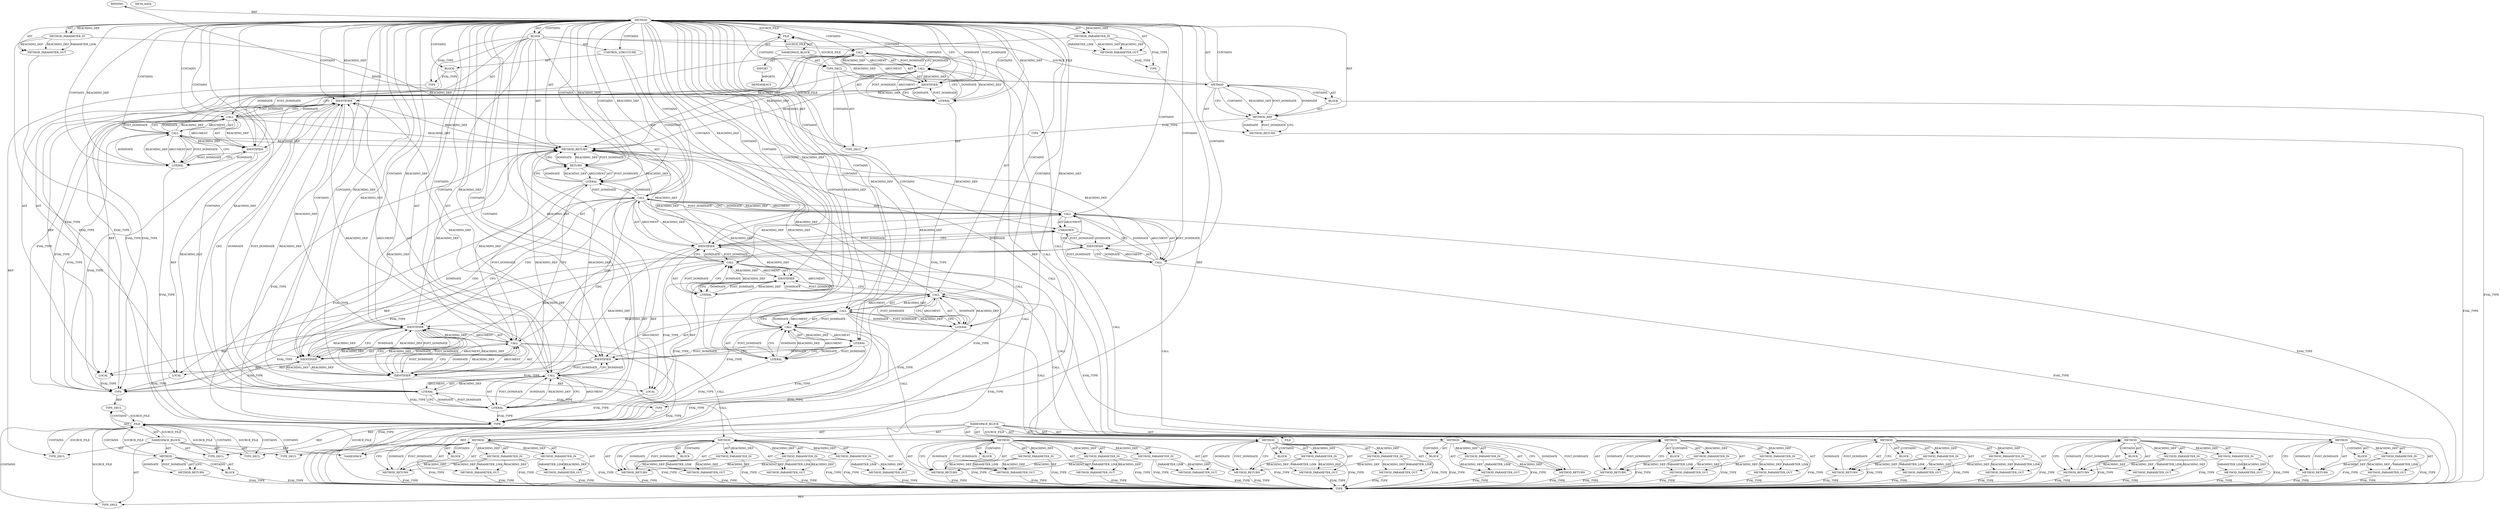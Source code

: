 digraph {
  "21474836480" [label="BINDING" METHOD_FULL_NAME="main" NAME="main" SIGNATURE="int(int,char[]*)"];
  "25769803776" [label="BLOCK" ARGUMENT_INDEX="-1" CODE="{
  int copy_size;
  char src[10];
  char buf[10];


  memset(src, 'A', 10);
  src[10 - 1] = '\\0';
  copy_size = 10;
  if (copy_size <= (int)(sizeof buf))
  {
    /*  OK  */
    memcpy(buf, src, copy_size);
  }


  return 0;
}" COLUMN_NUMBER="1" LINE_NUMBER="52" ORDER="3" TYPE_FULL_NAME="void"];
  "25769803777" [label="BLOCK" ARGUMENT_INDEX="-1" CODE="{
    /*  OK  */
    memcpy(buf, src, copy_size);
  }" COLUMN_NUMBER="3" LINE_NUMBER="62" ORDER="2" TYPE_FULL_NAME="void"];
  "25769803778" [label="BLOCK" ARGUMENT_INDEX="-1" CODE="<empty>" COLUMN_NUMBER="1" LINE_NUMBER="1" ORDER="1" TYPE_FULL_NAME="ANY"];
  "25769803779" [label="BLOCK" ARGUMENT_INDEX="-1" CODE="<empty>" ORDER="1" TYPE_FULL_NAME="ANY"];
  "25769803780" [label="BLOCK" ARGUMENT_INDEX="1" CODE="<empty>" ORDER="1" TYPE_FULL_NAME="ANY"];
  "25769803781" [label="BLOCK" ARGUMENT_INDEX="1" CODE="<empty>" ORDER="1" TYPE_FULL_NAME="ANY"];
  "25769803782" [label="BLOCK" ARGUMENT_INDEX="1" CODE="<empty>" ORDER="1" TYPE_FULL_NAME="ANY"];
  "25769803783" [label="BLOCK" ARGUMENT_INDEX="1" CODE="<empty>" ORDER="1" TYPE_FULL_NAME="ANY"];
  "25769803784" [label="BLOCK" ARGUMENT_INDEX="1" CODE="<empty>" ORDER="1" TYPE_FULL_NAME="ANY"];
  "25769803785" [label="BLOCK" ARGUMENT_INDEX="1" CODE="<empty>" ORDER="1" TYPE_FULL_NAME="ANY"];
  "25769803786" [label="BLOCK" ARGUMENT_INDEX="1" CODE="<empty>" ORDER="1" TYPE_FULL_NAME="ANY"];
  "25769803787" [label="BLOCK" ARGUMENT_INDEX="1" CODE="<empty>" ORDER="1" TYPE_FULL_NAME="ANY"];
  "25769803788" [label="BLOCK" ARGUMENT_INDEX="1" CODE="<empty>" ORDER="1" TYPE_FULL_NAME="ANY"];
  "30064771072" [label="CALL" ARGUMENT_INDEX="2" CODE="src[10]" COLUMN_NUMBER="8" DISPATCH_TYPE="STATIC_DISPATCH" LINE_NUMBER="54" METHOD_FULL_NAME="<operator>.assignment" NAME="<operator>.assignment" ORDER="3" SIGNATURE="" TYPE_FULL_NAME="char[10]"];
  "30064771073" [label="CALL" ARGUMENT_INDEX="2" CODE="src[10]" COLUMN_NUMBER="8" DISPATCH_TYPE="STATIC_DISPATCH" LINE_NUMBER="54" METHOD_FULL_NAME="<operator>.alloc" NAME="<operator>.alloc" ORDER="2" SIGNATURE="" TYPE_FULL_NAME="char[10]"];
  "30064771074" [label="CALL" ARGUMENT_INDEX="2" CODE="buf[10]" COLUMN_NUMBER="8" DISPATCH_TYPE="STATIC_DISPATCH" LINE_NUMBER="55" METHOD_FULL_NAME="<operator>.assignment" NAME="<operator>.assignment" ORDER="5" SIGNATURE="" TYPE_FULL_NAME="char[10]"];
  "30064771075" [label="CALL" ARGUMENT_INDEX="2" CODE="buf[10]" COLUMN_NUMBER="8" DISPATCH_TYPE="STATIC_DISPATCH" LINE_NUMBER="55" METHOD_FULL_NAME="<operator>.alloc" NAME="<operator>.alloc" ORDER="2" SIGNATURE="" TYPE_FULL_NAME="char[10]"];
  "30064771076" [label="CALL" ARGUMENT_INDEX="-1" CODE="memset(src, 'A', 10)" COLUMN_NUMBER="3" DISPATCH_TYPE="STATIC_DISPATCH" LINE_NUMBER="58" METHOD_FULL_NAME="memset" NAME="memset" ORDER="6" SIGNATURE="" TYPE_FULL_NAME="ANY"];
  "30064771077" [label="CALL" ARGUMENT_INDEX="-1" CODE="src[10 - 1] = '\\0'" COLUMN_NUMBER="3" DISPATCH_TYPE="STATIC_DISPATCH" LINE_NUMBER="59" METHOD_FULL_NAME="<operator>.assignment" NAME="<operator>.assignment" ORDER="7" SIGNATURE="" TYPE_FULL_NAME="ANY"];
  "30064771078" [label="CALL" ARGUMENT_INDEX="1" CODE="src[10 - 1]" COLUMN_NUMBER="3" DISPATCH_TYPE="STATIC_DISPATCH" LINE_NUMBER="59" METHOD_FULL_NAME="<operator>.indirectIndexAccess" NAME="<operator>.indirectIndexAccess" ORDER="1" SIGNATURE="" TYPE_FULL_NAME="ANY"];
  "30064771079" [label="CALL" ARGUMENT_INDEX="2" CODE="10 - 1" COLUMN_NUMBER="7" DISPATCH_TYPE="STATIC_DISPATCH" LINE_NUMBER="59" METHOD_FULL_NAME="<operator>.subtraction" NAME="<operator>.subtraction" ORDER="2" SIGNATURE="" TYPE_FULL_NAME="ANY"];
  "30064771080" [label="CALL" ARGUMENT_INDEX="-1" CODE="copy_size = 10" COLUMN_NUMBER="3" DISPATCH_TYPE="STATIC_DISPATCH" LINE_NUMBER="60" METHOD_FULL_NAME="<operator>.assignment" NAME="<operator>.assignment" ORDER="8" SIGNATURE="" TYPE_FULL_NAME="ANY"];
  "30064771081" [label="CALL" ARGUMENT_INDEX="-1" CODE="copy_size <= (int)(sizeof buf)" COLUMN_NUMBER="7" DISPATCH_TYPE="STATIC_DISPATCH" LINE_NUMBER="61" METHOD_FULL_NAME="<operator>.lessEqualsThan" NAME="<operator>.lessEqualsThan" ORDER="1" SIGNATURE="" TYPE_FULL_NAME="ANY"];
  "30064771082" [label="CALL" ARGUMENT_INDEX="2" CODE="(int)(sizeof buf)" COLUMN_NUMBER="20" DISPATCH_TYPE="STATIC_DISPATCH" LINE_NUMBER="61" METHOD_FULL_NAME="<operator>.cast" NAME="<operator>.cast" ORDER="2" SIGNATURE="" TYPE_FULL_NAME="ANY"];
  "30064771083" [label="CALL" ARGUMENT_INDEX="2" CODE="sizeof buf" COLUMN_NUMBER="26" DISPATCH_TYPE="STATIC_DISPATCH" LINE_NUMBER="61" METHOD_FULL_NAME="<operator>.sizeOf" NAME="<operator>.sizeOf" ORDER="2" SIGNATURE="" TYPE_FULL_NAME="ANY"];
  "30064771084" [label="CALL" ARGUMENT_INDEX="-1" CODE="memcpy(buf, src, copy_size)" COLUMN_NUMBER="5" DISPATCH_TYPE="STATIC_DISPATCH" LINE_NUMBER="64" METHOD_FULL_NAME="memcpy" NAME="memcpy" ORDER="1" SIGNATURE="" TYPE_FULL_NAME="ANY"];
  "47244640256" [label="CONTROL_STRUCTURE" ARGUMENT_INDEX="1" CODE="if (copy_size <= (int)(sizeof buf))
  {
    /*  OK  */
    memcpy(buf, src, copy_size);
  }" COLUMN_NUMBER="3" CONTROL_STRUCTURE_TYPE="IF" LINE_NUMBER="61" ORDER="9" PARSER_TYPE_NAME="CASTIfStatement"];
  "51539607552" [label="DEPENDENCY" DEPENDENCY_GROUP_ID="string.h" NAME="string.h" VERSION="include"];
  "60129542144" [label="FILE" CODE="<empty>" CONTENT="<empty>" NAME="basic-00291-ok.c" ORDER="0"];
  "60129542145" [label="FILE" CODE="<empty>" CONTENT="<empty>" NAME="<includes>" ORDER="1"];
  "60129542146" [label="FILE" CODE="<empty>" CONTENT="<empty>" NAME="<unknown>" ORDER="0"];
  "68719476736" [label="IDENTIFIER" ARGUMENT_INDEX="1" CODE="src" COLUMN_NUMBER="8" LINE_NUMBER="54" NAME="src" ORDER="1" TYPE_FULL_NAME="char[10]"];
  "68719476737" [label="IDENTIFIER" ARGUMENT_INDEX="1" CODE="buf" COLUMN_NUMBER="8" LINE_NUMBER="55" NAME="buf" ORDER="1" TYPE_FULL_NAME="char[10]"];
  "68719476738" [label="IDENTIFIER" ARGUMENT_INDEX="1" CODE="src" COLUMN_NUMBER="10" LINE_NUMBER="58" NAME="src" ORDER="1" TYPE_FULL_NAME="char[10]"];
  "68719476739" [label="IDENTIFIER" ARGUMENT_INDEX="1" CODE="src" COLUMN_NUMBER="3" LINE_NUMBER="59" NAME="src" ORDER="1" TYPE_FULL_NAME="char[10]"];
  "68719476740" [label="IDENTIFIER" ARGUMENT_INDEX="1" CODE="copy_size" COLUMN_NUMBER="3" LINE_NUMBER="60" NAME="copy_size" ORDER="1" TYPE_FULL_NAME="int"];
  "68719476741" [label="IDENTIFIER" ARGUMENT_INDEX="1" CODE="copy_size" COLUMN_NUMBER="7" LINE_NUMBER="61" NAME="copy_size" ORDER="1" TYPE_FULL_NAME="int"];
  "68719476742" [label="IDENTIFIER" ARGUMENT_INDEX="1" CODE="buf" COLUMN_NUMBER="33" LINE_NUMBER="61" NAME="buf" ORDER="1" TYPE_FULL_NAME="char[10]"];
  "68719476743" [label="IDENTIFIER" ARGUMENT_INDEX="1" CODE="buf" COLUMN_NUMBER="12" LINE_NUMBER="64" NAME="buf" ORDER="1" TYPE_FULL_NAME="char[10]"];
  "68719476744" [label="IDENTIFIER" ARGUMENT_INDEX="2" CODE="src" COLUMN_NUMBER="17" LINE_NUMBER="64" NAME="src" ORDER="2" TYPE_FULL_NAME="char[10]"];
  "68719476745" [label="IDENTIFIER" ARGUMENT_INDEX="3" CODE="copy_size" COLUMN_NUMBER="22" LINE_NUMBER="64" NAME="copy_size" ORDER="3" TYPE_FULL_NAME="int"];
  "73014444032" [label="IMPORT" CODE="#include <string.h>" COLUMN_NUMBER="1" IMPORTED_AS="string.h" IMPORTED_ENTITY="string.h" LINE_NUMBER="49" ORDER="1"];
  "90194313216" [label="LITERAL" ARGUMENT_INDEX="1" CODE="10" COLUMN_NUMBER="12" LINE_NUMBER="54" ORDER="1" TYPE_FULL_NAME="int"];
  "90194313217" [label="LITERAL" ARGUMENT_INDEX="1" CODE="10" COLUMN_NUMBER="12" LINE_NUMBER="55" ORDER="1" TYPE_FULL_NAME="int"];
  "90194313218" [label="LITERAL" ARGUMENT_INDEX="2" CODE="'A'" COLUMN_NUMBER="15" LINE_NUMBER="58" ORDER="2" TYPE_FULL_NAME="char"];
  "90194313219" [label="LITERAL" ARGUMENT_INDEX="3" CODE="10" COLUMN_NUMBER="20" LINE_NUMBER="58" ORDER="3" TYPE_FULL_NAME="int"];
  "90194313220" [label="LITERAL" ARGUMENT_INDEX="1" CODE="10" COLUMN_NUMBER="7" LINE_NUMBER="59" ORDER="1" TYPE_FULL_NAME="int"];
  "90194313221" [label="LITERAL" ARGUMENT_INDEX="2" CODE="1" COLUMN_NUMBER="12" LINE_NUMBER="59" ORDER="2" TYPE_FULL_NAME="int"];
  "90194313222" [label="LITERAL" ARGUMENT_INDEX="2" CODE="'\\0'" COLUMN_NUMBER="17" LINE_NUMBER="59" ORDER="2" TYPE_FULL_NAME="char"];
  "90194313223" [label="LITERAL" ARGUMENT_INDEX="2" CODE="10" COLUMN_NUMBER="15" LINE_NUMBER="60" ORDER="2" TYPE_FULL_NAME="int"];
  "90194313224" [label="LITERAL" ARGUMENT_INDEX="-1" CODE="0" COLUMN_NUMBER="10" LINE_NUMBER="68" ORDER="1" TYPE_FULL_NAME="int"];
  "94489280512" [label="LOCAL" CODE="int copy_size" COLUMN_NUMBER="7" GENERIC_SIGNATURE="<empty>" LINE_NUMBER="53" NAME="copy_size" ORDER="1" TYPE_FULL_NAME="int"];
  "94489280513" [label="LOCAL" CODE="char src[10]" COLUMN_NUMBER="8" GENERIC_SIGNATURE="<empty>" LINE_NUMBER="54" NAME="src" ORDER="2" TYPE_FULL_NAME="char[10]"];
  "94489280514" [label="LOCAL" CODE="char buf[10]" COLUMN_NUMBER="8" GENERIC_SIGNATURE="<empty>" LINE_NUMBER="55" NAME="buf" ORDER="4" TYPE_FULL_NAME="char[10]"];
  "107374182400" [label="META_DATA" LANGUAGE="NEWC" OVERLAYS="base;controlflow;typerel;callgraph;dataflowOss" ROOT="/tmp/tmp.w5tGHhM4ei" VERSION="0.1"];
  "111669149696" [label="METHOD" AST_PARENT_FULL_NAME="basic-00291-ok.c:<global>" AST_PARENT_TYPE="TYPE_DECL" CODE="int main(int argc, char *argv[])
{
  int copy_size;
  char src[10];
  char buf[10];


  memset(src, 'A', 10);
  src[10 - 1] = '\\0';
  copy_size = 10;
  if (copy_size <= (int)(sizeof buf))
  {
    /*  OK  */
    memcpy(buf, src, copy_size);
  }


  return 0;
}" COLUMN_NUMBER="1" COLUMN_NUMBER_END="1" FILENAME="basic-00291-ok.c" FULL_NAME="main" GENERIC_SIGNATURE="<empty>" IS_EXTERNAL="false" LINE_NUMBER="51" LINE_NUMBER_END="69" NAME="main" ORDER="1" SIGNATURE="int(int,char[]*)"];
  "111669149697" [label="METHOD" AST_PARENT_FULL_NAME="basic-00291-ok.c:<global>" AST_PARENT_TYPE="TYPE_DECL" CODE="<global>" COLUMN_NUMBER="1" COLUMN_NUMBER_END="1" FILENAME="basic-00291-ok.c" FULL_NAME="basic-00291-ok.c:<global>" GENERIC_SIGNATURE="<empty>" IS_EXTERNAL="false" LINE_NUMBER="1" LINE_NUMBER_END="69" NAME="<global>" ORDER="1" SIGNATURE=""];
  "111669149698" [label="METHOD" AST_PARENT_FULL_NAME="<includes>:<global>" AST_PARENT_TYPE="NAMESPACE_BLOCK" CODE="<global>" FILENAME="<includes>" FULL_NAME="<includes>:<global>" GENERIC_SIGNATURE="<empty>" IS_EXTERNAL="false" LINE_NUMBER="1" NAME="<global>" ORDER="1" SIGNATURE=""];
  "111669149699" [label="METHOD" AST_PARENT_FULL_NAME="<global>" AST_PARENT_TYPE="NAMESPACE_BLOCK" CODE="<empty>" FILENAME="<empty>" FULL_NAME="<operator>.assignment" GENERIC_SIGNATURE="<empty>" IS_EXTERNAL="true" NAME="<operator>.assignment" ORDER="0" SIGNATURE=""];
  "111669149700" [label="METHOD" AST_PARENT_FULL_NAME="<global>" AST_PARENT_TYPE="NAMESPACE_BLOCK" CODE="<empty>" FILENAME="<empty>" FULL_NAME="<operator>.alloc" GENERIC_SIGNATURE="<empty>" IS_EXTERNAL="true" NAME="<operator>.alloc" ORDER="0" SIGNATURE=""];
  "111669149701" [label="METHOD" AST_PARENT_FULL_NAME="<global>" AST_PARENT_TYPE="NAMESPACE_BLOCK" CODE="<empty>" FILENAME="<empty>" FULL_NAME="memset" GENERIC_SIGNATURE="<empty>" IS_EXTERNAL="true" NAME="memset" ORDER="0" SIGNATURE=""];
  "111669149702" [label="METHOD" AST_PARENT_FULL_NAME="<global>" AST_PARENT_TYPE="NAMESPACE_BLOCK" CODE="<empty>" FILENAME="<empty>" FULL_NAME="<operator>.indirectIndexAccess" GENERIC_SIGNATURE="<empty>" IS_EXTERNAL="true" NAME="<operator>.indirectIndexAccess" ORDER="0" SIGNATURE=""];
  "111669149703" [label="METHOD" AST_PARENT_FULL_NAME="<global>" AST_PARENT_TYPE="NAMESPACE_BLOCK" CODE="<empty>" FILENAME="<empty>" FULL_NAME="<operator>.subtraction" GENERIC_SIGNATURE="<empty>" IS_EXTERNAL="true" NAME="<operator>.subtraction" ORDER="0" SIGNATURE=""];
  "111669149704" [label="METHOD" AST_PARENT_FULL_NAME="<global>" AST_PARENT_TYPE="NAMESPACE_BLOCK" CODE="<empty>" FILENAME="<empty>" FULL_NAME="<operator>.lessEqualsThan" GENERIC_SIGNATURE="<empty>" IS_EXTERNAL="true" NAME="<operator>.lessEqualsThan" ORDER="0" SIGNATURE=""];
  "111669149705" [label="METHOD" AST_PARENT_FULL_NAME="<global>" AST_PARENT_TYPE="NAMESPACE_BLOCK" CODE="<empty>" FILENAME="<empty>" FULL_NAME="<operator>.cast" GENERIC_SIGNATURE="<empty>" IS_EXTERNAL="true" NAME="<operator>.cast" ORDER="0" SIGNATURE=""];
  "111669149706" [label="METHOD" AST_PARENT_FULL_NAME="<global>" AST_PARENT_TYPE="NAMESPACE_BLOCK" CODE="<empty>" FILENAME="<empty>" FULL_NAME="<operator>.sizeOf" GENERIC_SIGNATURE="<empty>" IS_EXTERNAL="true" NAME="<operator>.sizeOf" ORDER="0" SIGNATURE=""];
  "111669149707" [label="METHOD" AST_PARENT_FULL_NAME="<global>" AST_PARENT_TYPE="NAMESPACE_BLOCK" CODE="<empty>" FILENAME="<empty>" FULL_NAME="memcpy" GENERIC_SIGNATURE="<empty>" IS_EXTERNAL="true" NAME="memcpy" ORDER="0" SIGNATURE=""];
  "115964116992" [label="METHOD_PARAMETER_IN" CODE="int argc" COLUMN_NUMBER="10" EVALUATION_STRATEGY="BY_VALUE" INDEX="1" IS_VARIADIC="false" LINE_NUMBER="51" NAME="argc" ORDER="1" TYPE_FULL_NAME="int"];
  "115964116993" [label="METHOD_PARAMETER_IN" CODE="char *argv[]" COLUMN_NUMBER="20" EVALUATION_STRATEGY="BY_VALUE" INDEX="2" IS_VARIADIC="false" LINE_NUMBER="51" NAME="argv" ORDER="2" TYPE_FULL_NAME="char[]*"];
  "115964116994" [label="METHOD_PARAMETER_IN" CODE="p1" EVALUATION_STRATEGY="BY_VALUE" INDEX="1" IS_VARIADIC="false" NAME="p1" ORDER="1" TYPE_FULL_NAME="ANY"];
  "115964116995" [label="METHOD_PARAMETER_IN" CODE="p2" EVALUATION_STRATEGY="BY_VALUE" INDEX="2" IS_VARIADIC="false" NAME="p2" ORDER="2" TYPE_FULL_NAME="ANY"];
  "115964116996" [label="METHOD_PARAMETER_IN" CODE="p1" EVALUATION_STRATEGY="BY_VALUE" INDEX="1" IS_VARIADIC="false" NAME="p1" ORDER="1" TYPE_FULL_NAME="ANY"];
  "115964116997" [label="METHOD_PARAMETER_IN" CODE="p1" EVALUATION_STRATEGY="BY_VALUE" INDEX="1" IS_VARIADIC="false" NAME="p1" ORDER="1" TYPE_FULL_NAME="ANY"];
  "115964116998" [label="METHOD_PARAMETER_IN" CODE="p2" EVALUATION_STRATEGY="BY_VALUE" INDEX="2" IS_VARIADIC="false" NAME="p2" ORDER="2" TYPE_FULL_NAME="ANY"];
  "115964116999" [label="METHOD_PARAMETER_IN" CODE="p3" EVALUATION_STRATEGY="BY_VALUE" INDEX="3" IS_VARIADIC="false" NAME="p3" ORDER="3" TYPE_FULL_NAME="ANY"];
  "115964117000" [label="METHOD_PARAMETER_IN" CODE="p1" EVALUATION_STRATEGY="BY_VALUE" INDEX="1" IS_VARIADIC="false" NAME="p1" ORDER="1" TYPE_FULL_NAME="ANY"];
  "115964117001" [label="METHOD_PARAMETER_IN" CODE="p2" EVALUATION_STRATEGY="BY_VALUE" INDEX="2" IS_VARIADIC="false" NAME="p2" ORDER="2" TYPE_FULL_NAME="ANY"];
  "115964117002" [label="METHOD_PARAMETER_IN" CODE="p1" EVALUATION_STRATEGY="BY_VALUE" INDEX="1" IS_VARIADIC="false" NAME="p1" ORDER="1" TYPE_FULL_NAME="ANY"];
  "115964117003" [label="METHOD_PARAMETER_IN" CODE="p2" EVALUATION_STRATEGY="BY_VALUE" INDEX="2" IS_VARIADIC="false" NAME="p2" ORDER="2" TYPE_FULL_NAME="ANY"];
  "115964117004" [label="METHOD_PARAMETER_IN" CODE="p1" EVALUATION_STRATEGY="BY_VALUE" INDEX="1" IS_VARIADIC="false" NAME="p1" ORDER="1" TYPE_FULL_NAME="ANY"];
  "115964117005" [label="METHOD_PARAMETER_IN" CODE="p2" EVALUATION_STRATEGY="BY_VALUE" INDEX="2" IS_VARIADIC="false" NAME="p2" ORDER="2" TYPE_FULL_NAME="ANY"];
  "115964117006" [label="METHOD_PARAMETER_IN" CODE="p1" EVALUATION_STRATEGY="BY_VALUE" INDEX="1" IS_VARIADIC="false" NAME="p1" ORDER="1" TYPE_FULL_NAME="ANY"];
  "115964117007" [label="METHOD_PARAMETER_IN" CODE="p2" EVALUATION_STRATEGY="BY_VALUE" INDEX="2" IS_VARIADIC="false" NAME="p2" ORDER="2" TYPE_FULL_NAME="ANY"];
  "115964117008" [label="METHOD_PARAMETER_IN" CODE="p1" EVALUATION_STRATEGY="BY_VALUE" INDEX="1" IS_VARIADIC="false" NAME="p1" ORDER="1" TYPE_FULL_NAME="ANY"];
  "115964117009" [label="METHOD_PARAMETER_IN" CODE="p1" EVALUATION_STRATEGY="BY_VALUE" INDEX="1" IS_VARIADIC="false" NAME="p1" ORDER="1" TYPE_FULL_NAME="ANY"];
  "115964117010" [label="METHOD_PARAMETER_IN" CODE="p2" EVALUATION_STRATEGY="BY_VALUE" INDEX="2" IS_VARIADIC="false" NAME="p2" ORDER="2" TYPE_FULL_NAME="ANY"];
  "115964117011" [label="METHOD_PARAMETER_IN" CODE="p3" EVALUATION_STRATEGY="BY_VALUE" INDEX="3" IS_VARIADIC="false" NAME="p3" ORDER="3" TYPE_FULL_NAME="ANY"];
  "120259084288" [label="METHOD_PARAMETER_OUT" CODE="int argc" COLUMN_NUMBER="10" EVALUATION_STRATEGY="BY_VALUE" INDEX="1" IS_VARIADIC="false" LINE_NUMBER="51" NAME="argc" ORDER="1" TYPE_FULL_NAME="int"];
  "120259084289" [label="METHOD_PARAMETER_OUT" CODE="char *argv[]" COLUMN_NUMBER="20" EVALUATION_STRATEGY="BY_VALUE" INDEX="2" IS_VARIADIC="false" LINE_NUMBER="51" NAME="argv" ORDER="2" TYPE_FULL_NAME="char[]*"];
  "120259084290" [label="METHOD_PARAMETER_OUT" CODE="p1" EVALUATION_STRATEGY="BY_VALUE" INDEX="1" IS_VARIADIC="false" NAME="p1" ORDER="1" TYPE_FULL_NAME="ANY"];
  "120259084291" [label="METHOD_PARAMETER_OUT" CODE="p2" EVALUATION_STRATEGY="BY_VALUE" INDEX="2" IS_VARIADIC="false" NAME="p2" ORDER="2" TYPE_FULL_NAME="ANY"];
  "120259084292" [label="METHOD_PARAMETER_OUT" CODE="p1" EVALUATION_STRATEGY="BY_VALUE" INDEX="1" IS_VARIADIC="false" NAME="p1" ORDER="1" TYPE_FULL_NAME="ANY"];
  "120259084293" [label="METHOD_PARAMETER_OUT" CODE="p1" EVALUATION_STRATEGY="BY_VALUE" INDEX="1" IS_VARIADIC="false" NAME="p1" ORDER="1" TYPE_FULL_NAME="ANY"];
  "120259084294" [label="METHOD_PARAMETER_OUT" CODE="p2" EVALUATION_STRATEGY="BY_VALUE" INDEX="2" IS_VARIADIC="false" NAME="p2" ORDER="2" TYPE_FULL_NAME="ANY"];
  "120259084295" [label="METHOD_PARAMETER_OUT" CODE="p3" EVALUATION_STRATEGY="BY_VALUE" INDEX="3" IS_VARIADIC="false" NAME="p3" ORDER="3" TYPE_FULL_NAME="ANY"];
  "120259084296" [label="METHOD_PARAMETER_OUT" CODE="p1" EVALUATION_STRATEGY="BY_VALUE" INDEX="1" IS_VARIADIC="false" NAME="p1" ORDER="1" TYPE_FULL_NAME="ANY"];
  "120259084297" [label="METHOD_PARAMETER_OUT" CODE="p2" EVALUATION_STRATEGY="BY_VALUE" INDEX="2" IS_VARIADIC="false" NAME="p2" ORDER="2" TYPE_FULL_NAME="ANY"];
  "120259084298" [label="METHOD_PARAMETER_OUT" CODE="p1" EVALUATION_STRATEGY="BY_VALUE" INDEX="1" IS_VARIADIC="false" NAME="p1" ORDER="1" TYPE_FULL_NAME="ANY"];
  "120259084299" [label="METHOD_PARAMETER_OUT" CODE="p2" EVALUATION_STRATEGY="BY_VALUE" INDEX="2" IS_VARIADIC="false" NAME="p2" ORDER="2" TYPE_FULL_NAME="ANY"];
  "120259084300" [label="METHOD_PARAMETER_OUT" CODE="p1" EVALUATION_STRATEGY="BY_VALUE" INDEX="1" IS_VARIADIC="false" NAME="p1" ORDER="1" TYPE_FULL_NAME="ANY"];
  "120259084301" [label="METHOD_PARAMETER_OUT" CODE="p2" EVALUATION_STRATEGY="BY_VALUE" INDEX="2" IS_VARIADIC="false" NAME="p2" ORDER="2" TYPE_FULL_NAME="ANY"];
  "120259084302" [label="METHOD_PARAMETER_OUT" CODE="p1" EVALUATION_STRATEGY="BY_VALUE" INDEX="1" IS_VARIADIC="false" NAME="p1" ORDER="1" TYPE_FULL_NAME="ANY"];
  "120259084303" [label="METHOD_PARAMETER_OUT" CODE="p2" EVALUATION_STRATEGY="BY_VALUE" INDEX="2" IS_VARIADIC="false" NAME="p2" ORDER="2" TYPE_FULL_NAME="ANY"];
  "120259084304" [label="METHOD_PARAMETER_OUT" CODE="p1" EVALUATION_STRATEGY="BY_VALUE" INDEX="1" IS_VARIADIC="false" NAME="p1" ORDER="1" TYPE_FULL_NAME="ANY"];
  "120259084305" [label="METHOD_PARAMETER_OUT" CODE="p1" EVALUATION_STRATEGY="BY_VALUE" INDEX="1" IS_VARIADIC="false" NAME="p1" ORDER="1" TYPE_FULL_NAME="ANY"];
  "120259084306" [label="METHOD_PARAMETER_OUT" CODE="p2" EVALUATION_STRATEGY="BY_VALUE" INDEX="2" IS_VARIADIC="false" NAME="p2" ORDER="2" TYPE_FULL_NAME="ANY"];
  "120259084307" [label="METHOD_PARAMETER_OUT" CODE="p3" EVALUATION_STRATEGY="BY_VALUE" INDEX="3" IS_VARIADIC="false" NAME="p3" ORDER="3" TYPE_FULL_NAME="ANY"];
  "124554051584" [label="METHOD_REF" ARGUMENT_INDEX="1" CODE="main" COLUMN_NUMBER="1" LINE_NUMBER="51" METHOD_FULL_NAME="main" ORDER="1" TYPE_FULL_NAME="main"];
  "128849018880" [label="METHOD_RETURN" CODE="RET" COLUMN_NUMBER="1" EVALUATION_STRATEGY="BY_VALUE" LINE_NUMBER="51" ORDER="4" TYPE_FULL_NAME="int"];
  "128849018881" [label="METHOD_RETURN" CODE="RET" COLUMN_NUMBER="1" EVALUATION_STRATEGY="BY_VALUE" LINE_NUMBER="1" ORDER="2" TYPE_FULL_NAME="ANY"];
  "128849018882" [label="METHOD_RETURN" CODE="RET" EVALUATION_STRATEGY="BY_VALUE" LINE_NUMBER="1" ORDER="2" TYPE_FULL_NAME="ANY"];
  "128849018883" [label="METHOD_RETURN" CODE="RET" EVALUATION_STRATEGY="BY_VALUE" ORDER="2" TYPE_FULL_NAME="ANY"];
  "128849018884" [label="METHOD_RETURN" CODE="RET" EVALUATION_STRATEGY="BY_VALUE" ORDER="2" TYPE_FULL_NAME="ANY"];
  "128849018885" [label="METHOD_RETURN" CODE="RET" EVALUATION_STRATEGY="BY_VALUE" ORDER="2" TYPE_FULL_NAME="ANY"];
  "128849018886" [label="METHOD_RETURN" CODE="RET" EVALUATION_STRATEGY="BY_VALUE" ORDER="2" TYPE_FULL_NAME="ANY"];
  "128849018887" [label="METHOD_RETURN" CODE="RET" EVALUATION_STRATEGY="BY_VALUE" ORDER="2" TYPE_FULL_NAME="ANY"];
  "128849018888" [label="METHOD_RETURN" CODE="RET" EVALUATION_STRATEGY="BY_VALUE" ORDER="2" TYPE_FULL_NAME="ANY"];
  "128849018889" [label="METHOD_RETURN" CODE="RET" EVALUATION_STRATEGY="BY_VALUE" ORDER="2" TYPE_FULL_NAME="ANY"];
  "128849018890" [label="METHOD_RETURN" CODE="RET" EVALUATION_STRATEGY="BY_VALUE" ORDER="2" TYPE_FULL_NAME="ANY"];
  "128849018891" [label="METHOD_RETURN" CODE="RET" EVALUATION_STRATEGY="BY_VALUE" ORDER="2" TYPE_FULL_NAME="ANY"];
  "137438953472" [label="NAMESPACE" CODE="<empty>" NAME="<global>" ORDER="-1"];
  "141733920768" [label="NAMESPACE_BLOCK" CODE="<empty>" FILENAME="<unknown>" FULL_NAME="<global>" NAME="<global>" ORDER="1"];
  "141733920769" [label="NAMESPACE_BLOCK" CODE="<empty>" FILENAME="basic-00291-ok.c" FULL_NAME="basic-00291-ok.c:<global>" NAME="<global>" ORDER="1"];
  "141733920770" [label="NAMESPACE_BLOCK" CODE="<empty>" FILENAME="<includes>" FULL_NAME="<includes>:<global>" NAME="<global>" ORDER="1"];
  "146028888064" [label="RETURN" ARGUMENT_INDEX="-1" CODE="return 0;" COLUMN_NUMBER="3" LINE_NUMBER="68" ORDER="10"];
  "163208757248" [label="TYPE" FULL_NAME="ANY" NAME="ANY" TYPE_DECL_FULL_NAME="ANY"];
  "163208757249" [label="TYPE" FULL_NAME="char" NAME="char" TYPE_DECL_FULL_NAME="char"];
  "163208757250" [label="TYPE" FULL_NAME="char[10]" NAME="char[10]" TYPE_DECL_FULL_NAME="char[10]"];
  "163208757251" [label="TYPE" FULL_NAME="char[]*" NAME="char[]*" TYPE_DECL_FULL_NAME="char[]*"];
  "163208757252" [label="TYPE" FULL_NAME="int" NAME="int" TYPE_DECL_FULL_NAME="int"];
  "163208757253" [label="TYPE" FULL_NAME="main" NAME="main" TYPE_DECL_FULL_NAME="main"];
  "163208757254" [label="TYPE" FULL_NAME="void" NAME="void" TYPE_DECL_FULL_NAME="void"];
  "171798691840" [label="TYPE_DECL" AST_PARENT_FULL_NAME="basic-00291-ok.c:<global>" AST_PARENT_TYPE="TYPE_DECL" CODE="main" COLUMN_NUMBER="1" FILENAME="basic-00291-ok.c" FULL_NAME="main" GENERIC_SIGNATURE="<empty>" IS_EXTERNAL="false" LINE_NUMBER="51" NAME="main" ORDER="1"];
  "171798691841" [label="TYPE_DECL" AST_PARENT_FULL_NAME="basic-00291-ok.c:<global>" AST_PARENT_TYPE="NAMESPACE_BLOCK" CODE="<global>" COLUMN_NUMBER="1" FILENAME="basic-00291-ok.c" FULL_NAME="basic-00291-ok.c:<global>" GENERIC_SIGNATURE="<empty>" IS_EXTERNAL="false" LINE_NUMBER="1" NAME="<global>" ORDER="2"];
  "171798691842" [label="TYPE_DECL" AST_PARENT_FULL_NAME="<includes>:<global>" AST_PARENT_TYPE="NAMESPACE_BLOCK" CODE="ANY" FILENAME="<includes>" FULL_NAME="ANY" GENERIC_SIGNATURE="<empty>" IS_EXTERNAL="true" NAME="ANY" ORDER="-1"];
  "171798691843" [label="TYPE_DECL" AST_PARENT_FULL_NAME="<includes>:<global>" AST_PARENT_TYPE="NAMESPACE_BLOCK" CODE="char" FILENAME="<includes>" FULL_NAME="char" GENERIC_SIGNATURE="<empty>" IS_EXTERNAL="true" NAME="char" ORDER="-1"];
  "171798691844" [label="TYPE_DECL" AST_PARENT_FULL_NAME="<includes>:<global>" AST_PARENT_TYPE="NAMESPACE_BLOCK" CODE="char[10]" FILENAME="<includes>" FULL_NAME="char[10]" GENERIC_SIGNATURE="<empty>" IS_EXTERNAL="true" NAME="char[10]" ORDER="-1"];
  "171798691845" [label="TYPE_DECL" AST_PARENT_FULL_NAME="<includes>:<global>" AST_PARENT_TYPE="NAMESPACE_BLOCK" CODE="char[]*" FILENAME="<includes>" FULL_NAME="char[]*" GENERIC_SIGNATURE="<empty>" IS_EXTERNAL="true" NAME="char[]*" ORDER="-1"];
  "171798691846" [label="TYPE_DECL" AST_PARENT_FULL_NAME="<includes>:<global>" AST_PARENT_TYPE="NAMESPACE_BLOCK" CODE="int" FILENAME="<includes>" FULL_NAME="int" GENERIC_SIGNATURE="<empty>" IS_EXTERNAL="true" NAME="int" ORDER="-1"];
  "171798691847" [label="TYPE_DECL" AST_PARENT_FULL_NAME="<includes>:<global>" AST_PARENT_TYPE="NAMESPACE_BLOCK" CODE="void" FILENAME="<includes>" FULL_NAME="void" GENERIC_SIGNATURE="<empty>" IS_EXTERNAL="true" NAME="void" ORDER="-1"];
  "184683593728" [label="UNKNOWN" ARGUMENT_INDEX="1" CODE="int" COLUMN_NUMBER="21" CONTAINED_REF="<empty>" LINE_NUMBER="61" ORDER="1" PARSER_TYPE_NAME="CASTTypeId" TYPE_FULL_NAME="<empty>"];
  "21474836480" -> "111669149696" [label="REF" ];
  "25769803776" -> "94489280512" [label="AST" ];
  "25769803776" -> "94489280513" [label="AST" ];
  "25769803776" -> "30064771072" [label="AST" ];
  "25769803776" -> "94489280514" [label="AST" ];
  "25769803776" -> "30064771074" [label="AST" ];
  "25769803776" -> "30064771076" [label="AST" ];
  "25769803776" -> "30064771077" [label="AST" ];
  "25769803776" -> "30064771080" [label="AST" ];
  "25769803776" -> "47244640256" [label="AST" ];
  "25769803776" -> "146028888064" [label="AST" ];
  "25769803776" -> "163208757254" [label="EVAL_TYPE" ];
  "25769803777" -> "30064771084" [label="AST" ];
  "25769803777" -> "163208757254" [label="EVAL_TYPE" ];
  "25769803778" -> "124554051584" [label="AST" ];
  "25769803778" -> "163208757248" [label="EVAL_TYPE" ];
  "25769803779" -> "163208757248" [label="EVAL_TYPE" ];
  "25769803780" -> "163208757248" [label="EVAL_TYPE" ];
  "25769803781" -> "163208757248" [label="EVAL_TYPE" ];
  "25769803782" -> "163208757248" [label="EVAL_TYPE" ];
  "25769803783" -> "163208757248" [label="EVAL_TYPE" ];
  "25769803784" -> "163208757248" [label="EVAL_TYPE" ];
  "25769803785" -> "163208757248" [label="EVAL_TYPE" ];
  "25769803786" -> "163208757248" [label="EVAL_TYPE" ];
  "25769803787" -> "163208757248" [label="EVAL_TYPE" ];
  "25769803788" -> "163208757248" [label="EVAL_TYPE" ];
  "30064771072" -> "68719476736" [label="ARGUMENT" ];
  "30064771072" -> "30064771073" [label="ARGUMENT" ];
  "30064771072" -> "68719476736" [label="AST" ];
  "30064771072" -> "30064771073" [label="AST" ];
  "30064771072" -> "111669149699" [label="CALL" ];
  "30064771072" -> "68719476737" [label="CFG" ];
  "30064771072" -> "68719476737" [label="DOMINATE" ];
  "30064771072" -> "163208757250" [label="EVAL_TYPE" ];
  "30064771072" -> "30064771073" [label="POST_DOMINATE" ];
  "30064771072" -> "128849018880" [label="REACHING_DEF" property="src[10]"];
  "30064771073" -> "90194313216" [label="ARGUMENT" ];
  "30064771073" -> "90194313216" [label="AST" ];
  "30064771073" -> "111669149700" [label="CALL" ];
  "30064771073" -> "30064771072" [label="CFG" ];
  "30064771073" -> "30064771072" [label="DOMINATE" ];
  "30064771073" -> "163208757250" [label="EVAL_TYPE" ];
  "30064771073" -> "90194313216" [label="POST_DOMINATE" ];
  "30064771073" -> "68719476736" [label="REACHING_DEF" property="src[10]"];
  "30064771073" -> "30064771072" [label="REACHING_DEF" property="src[10]"];
  "30064771073" -> "128849018880" [label="REACHING_DEF" property="src[10]"];
  "30064771074" -> "68719476737" [label="ARGUMENT" ];
  "30064771074" -> "30064771075" [label="ARGUMENT" ];
  "30064771074" -> "68719476737" [label="AST" ];
  "30064771074" -> "30064771075" [label="AST" ];
  "30064771074" -> "111669149699" [label="CALL" ];
  "30064771074" -> "68719476738" [label="CFG" ];
  "30064771074" -> "68719476738" [label="DOMINATE" ];
  "30064771074" -> "163208757250" [label="EVAL_TYPE" ];
  "30064771074" -> "30064771075" [label="POST_DOMINATE" ];
  "30064771074" -> "128849018880" [label="REACHING_DEF" property="buf[10]"];
  "30064771075" -> "90194313217" [label="ARGUMENT" ];
  "30064771075" -> "90194313217" [label="AST" ];
  "30064771075" -> "111669149700" [label="CALL" ];
  "30064771075" -> "30064771074" [label="CFG" ];
  "30064771075" -> "30064771074" [label="DOMINATE" ];
  "30064771075" -> "163208757250" [label="EVAL_TYPE" ];
  "30064771075" -> "90194313217" [label="POST_DOMINATE" ];
  "30064771075" -> "68719476737" [label="REACHING_DEF" property="buf[10]"];
  "30064771075" -> "30064771074" [label="REACHING_DEF" property="buf[10]"];
  "30064771075" -> "128849018880" [label="REACHING_DEF" property="buf[10]"];
  "30064771076" -> "68719476738" [label="ARGUMENT" ];
  "30064771076" -> "90194313218" [label="ARGUMENT" ];
  "30064771076" -> "90194313219" [label="ARGUMENT" ];
  "30064771076" -> "68719476738" [label="AST" ];
  "30064771076" -> "90194313218" [label="AST" ];
  "30064771076" -> "90194313219" [label="AST" ];
  "30064771076" -> "111669149701" [label="CALL" ];
  "30064771076" -> "68719476739" [label="CFG" ];
  "30064771076" -> "68719476739" [label="DOMINATE" ];
  "30064771076" -> "163208757248" [label="EVAL_TYPE" ];
  "30064771076" -> "90194313219" [label="POST_DOMINATE" ];
  "30064771076" -> "128849018880" [label="REACHING_DEF" property="memset(src, 'A', 10)"];
  "30064771077" -> "30064771078" [label="ARGUMENT" ];
  "30064771077" -> "90194313222" [label="ARGUMENT" ];
  "30064771077" -> "30064771078" [label="AST" ];
  "30064771077" -> "90194313222" [label="AST" ];
  "30064771077" -> "111669149699" [label="CALL" ];
  "30064771077" -> "68719476740" [label="CFG" ];
  "30064771077" -> "68719476740" [label="DOMINATE" ];
  "30064771077" -> "163208757248" [label="EVAL_TYPE" ];
  "30064771077" -> "90194313222" [label="POST_DOMINATE" ];
  "30064771077" -> "128849018880" [label="REACHING_DEF" property="src[10 - 1] = '\\0'"];
  "30064771078" -> "68719476739" [label="ARGUMENT" ];
  "30064771078" -> "30064771079" [label="ARGUMENT" ];
  "30064771078" -> "68719476739" [label="AST" ];
  "30064771078" -> "30064771079" [label="AST" ];
  "30064771078" -> "111669149702" [label="CALL" ];
  "30064771078" -> "90194313222" [label="CFG" ];
  "30064771078" -> "90194313222" [label="DOMINATE" ];
  "30064771078" -> "163208757248" [label="EVAL_TYPE" ];
  "30064771078" -> "30064771079" [label="POST_DOMINATE" ];
  "30064771078" -> "30064771077" [label="REACHING_DEF" property="src[10 - 1]"];
  "30064771078" -> "68719476744" [label="REACHING_DEF" property="src[10 - 1]"];
  "30064771078" -> "128849018880" [label="REACHING_DEF" property="src[10 - 1]"];
  "30064771079" -> "90194313220" [label="ARGUMENT" ];
  "30064771079" -> "90194313221" [label="ARGUMENT" ];
  "30064771079" -> "90194313220" [label="AST" ];
  "30064771079" -> "90194313221" [label="AST" ];
  "30064771079" -> "111669149703" [label="CALL" ];
  "30064771079" -> "30064771078" [label="CFG" ];
  "30064771079" -> "30064771078" [label="DOMINATE" ];
  "30064771079" -> "163208757248" [label="EVAL_TYPE" ];
  "30064771079" -> "90194313221" [label="POST_DOMINATE" ];
  "30064771079" -> "128849018880" [label="REACHING_DEF" property="10 - 1"];
  "30064771080" -> "68719476740" [label="ARGUMENT" ];
  "30064771080" -> "90194313223" [label="ARGUMENT" ];
  "30064771080" -> "68719476740" [label="AST" ];
  "30064771080" -> "90194313223" [label="AST" ];
  "30064771080" -> "111669149699" [label="CALL" ];
  "30064771080" -> "68719476741" [label="CFG" ];
  "30064771080" -> "68719476741" [label="DOMINATE" ];
  "30064771080" -> "163208757248" [label="EVAL_TYPE" ];
  "30064771080" -> "90194313223" [label="POST_DOMINATE" ];
  "30064771080" -> "128849018880" [label="REACHING_DEF" property="copy_size = 10"];
  "30064771081" -> "68719476741" [label="ARGUMENT" ];
  "30064771081" -> "30064771082" [label="ARGUMENT" ];
  "30064771081" -> "68719476741" [label="AST" ];
  "30064771081" -> "30064771082" [label="AST" ];
  "30064771081" -> "111669149704" [label="CALL" ];
  "30064771081" -> "68719476745" [label="CDG" ];
  "30064771081" -> "68719476744" [label="CDG" ];
  "30064771081" -> "68719476743" [label="CDG" ];
  "30064771081" -> "30064771084" [label="CDG" ];
  "30064771081" -> "68719476743" [label="CFG" ];
  "30064771081" -> "90194313224" [label="CFG" ];
  "30064771081" -> "90194313224" [label="DOMINATE" ];
  "30064771081" -> "68719476743" [label="DOMINATE" ];
  "30064771081" -> "163208757248" [label="EVAL_TYPE" ];
  "30064771081" -> "30064771082" [label="POST_DOMINATE" ];
  "30064771081" -> "128849018880" [label="REACHING_DEF" property="copy_size <= (int)(sizeof buf)"];
  "30064771082" -> "184683593728" [label="ARGUMENT" ];
  "30064771082" -> "30064771083" [label="ARGUMENT" ];
  "30064771082" -> "184683593728" [label="AST" ];
  "30064771082" -> "30064771083" [label="AST" ];
  "30064771082" -> "111669149705" [label="CALL" ];
  "30064771082" -> "30064771081" [label="CFG" ];
  "30064771082" -> "30064771081" [label="DOMINATE" ];
  "30064771082" -> "163208757248" [label="EVAL_TYPE" ];
  "30064771082" -> "30064771083" [label="POST_DOMINATE" ];
  "30064771082" -> "68719476741" [label="REACHING_DEF" property="(int)(sizeof buf)"];
  "30064771082" -> "30064771081" [label="REACHING_DEF" property="(int)(sizeof buf)"];
  "30064771082" -> "128849018880" [label="REACHING_DEF" property="(int)(sizeof buf)"];
  "30064771083" -> "68719476742" [label="ARGUMENT" ];
  "30064771083" -> "68719476742" [label="AST" ];
  "30064771083" -> "111669149706" [label="CALL" ];
  "30064771083" -> "30064771082" [label="CFG" ];
  "30064771083" -> "30064771082" [label="DOMINATE" ];
  "30064771083" -> "163208757248" [label="EVAL_TYPE" ];
  "30064771083" -> "68719476742" [label="POST_DOMINATE" ];
  "30064771084" -> "68719476743" [label="ARGUMENT" ];
  "30064771084" -> "68719476744" [label="ARGUMENT" ];
  "30064771084" -> "68719476745" [label="ARGUMENT" ];
  "30064771084" -> "68719476743" [label="AST" ];
  "30064771084" -> "68719476744" [label="AST" ];
  "30064771084" -> "68719476745" [label="AST" ];
  "30064771084" -> "111669149707" [label="CALL" ];
  "30064771084" -> "90194313224" [label="CFG" ];
  "30064771084" -> "163208757248" [label="EVAL_TYPE" ];
  "30064771084" -> "68719476745" [label="POST_DOMINATE" ];
  "30064771084" -> "128849018880" [label="REACHING_DEF" property="memcpy(buf, src, copy_size)"];
  "47244640256" -> "30064771081" [label="AST" ];
  "47244640256" -> "25769803777" [label="AST" ];
  "47244640256" -> "30064771081" [label="CONDITION" ];
  "60129542144" -> "141733920769" [label="AST" ];
  "60129542144" -> "171798691841" [label="CONTAINS" ];
  "60129542145" -> "141733920770" [label="AST" ];
  "60129542145" -> "111669149698" [label="CONTAINS" ];
  "60129542145" -> "171798691842" [label="CONTAINS" ];
  "60129542145" -> "171798691843" [label="CONTAINS" ];
  "60129542145" -> "171798691844" [label="CONTAINS" ];
  "60129542145" -> "171798691845" [label="CONTAINS" ];
  "60129542145" -> "171798691846" [label="CONTAINS" ];
  "60129542145" -> "171798691847" [label="CONTAINS" ];
  "68719476736" -> "90194313216" [label="CFG" ];
  "68719476736" -> "90194313216" [label="DOMINATE" ];
  "68719476736" -> "163208757250" [label="EVAL_TYPE" ];
  "68719476736" -> "111669149696" [label="POST_DOMINATE" ];
  "68719476736" -> "30064771072" [label="REACHING_DEF" property="src"];
  "68719476736" -> "68719476738" [label="REACHING_DEF" property="src"];
  "68719476736" -> "94489280513" [label="REF" ];
  "68719476737" -> "90194313217" [label="CFG" ];
  "68719476737" -> "90194313217" [label="DOMINATE" ];
  "68719476737" -> "163208757250" [label="EVAL_TYPE" ];
  "68719476737" -> "30064771072" [label="POST_DOMINATE" ];
  "68719476737" -> "30064771074" [label="REACHING_DEF" property="buf"];
  "68719476737" -> "94489280514" [label="REF" ];
  "68719476738" -> "90194313218" [label="CFG" ];
  "68719476738" -> "90194313218" [label="DOMINATE" ];
  "68719476738" -> "163208757250" [label="EVAL_TYPE" ];
  "68719476738" -> "30064771074" [label="POST_DOMINATE" ];
  "68719476738" -> "68719476739" [label="REACHING_DEF" property="src"];
  "68719476738" -> "68719476744" [label="REACHING_DEF" property="src"];
  "68719476738" -> "30064771076" [label="REACHING_DEF" property="src"];
  "68719476738" -> "128849018880" [label="REACHING_DEF" property="src"];
  "68719476738" -> "94489280513" [label="REF" ];
  "68719476739" -> "90194313220" [label="CFG" ];
  "68719476739" -> "90194313220" [label="DOMINATE" ];
  "68719476739" -> "163208757250" [label="EVAL_TYPE" ];
  "68719476739" -> "30064771076" [label="POST_DOMINATE" ];
  "68719476739" -> "94489280513" [label="REF" ];
  "68719476740" -> "90194313223" [label="CFG" ];
  "68719476740" -> "90194313223" [label="DOMINATE" ];
  "68719476740" -> "163208757252" [label="EVAL_TYPE" ];
  "68719476740" -> "30064771077" [label="POST_DOMINATE" ];
  "68719476740" -> "30064771080" [label="REACHING_DEF" property="copy_size"];
  "68719476740" -> "68719476741" [label="REACHING_DEF" property="copy_size"];
  "68719476740" -> "94489280512" [label="REF" ];
  "68719476741" -> "184683593728" [label="CFG" ];
  "68719476741" -> "184683593728" [label="DOMINATE" ];
  "68719476741" -> "163208757252" [label="EVAL_TYPE" ];
  "68719476741" -> "30064771080" [label="POST_DOMINATE" ];
  "68719476741" -> "68719476745" [label="REACHING_DEF" property="copy_size"];
  "68719476741" -> "30064771082" [label="REACHING_DEF" property="copy_size"];
  "68719476741" -> "30064771081" [label="REACHING_DEF" property="copy_size"];
  "68719476741" -> "128849018880" [label="REACHING_DEF" property="copy_size"];
  "68719476741" -> "94489280512" [label="REF" ];
  "68719476742" -> "30064771083" [label="CFG" ];
  "68719476742" -> "30064771083" [label="DOMINATE" ];
  "68719476742" -> "163208757250" [label="EVAL_TYPE" ];
  "68719476742" -> "184683593728" [label="POST_DOMINATE" ];
  "68719476742" -> "68719476743" [label="REACHING_DEF" property="buf"];
  "68719476742" -> "128849018880" [label="REACHING_DEF" property="buf"];
  "68719476742" -> "94489280514" [label="REF" ];
  "68719476743" -> "68719476744" [label="CFG" ];
  "68719476743" -> "68719476744" [label="DOMINATE" ];
  "68719476743" -> "163208757250" [label="EVAL_TYPE" ];
  "68719476743" -> "68719476744" [label="REACHING_DEF" property="buf"];
  "68719476743" -> "68719476745" [label="REACHING_DEF" property="buf"];
  "68719476743" -> "30064771084" [label="REACHING_DEF" property="buf"];
  "68719476743" -> "128849018880" [label="REACHING_DEF" property="buf"];
  "68719476743" -> "94489280514" [label="REF" ];
  "68719476744" -> "68719476745" [label="CFG" ];
  "68719476744" -> "68719476745" [label="DOMINATE" ];
  "68719476744" -> "163208757250" [label="EVAL_TYPE" ];
  "68719476744" -> "68719476743" [label="POST_DOMINATE" ];
  "68719476744" -> "68719476743" [label="REACHING_DEF" property="src"];
  "68719476744" -> "68719476745" [label="REACHING_DEF" property="src"];
  "68719476744" -> "30064771084" [label="REACHING_DEF" property="src"];
  "68719476744" -> "128849018880" [label="REACHING_DEF" property="src"];
  "68719476744" -> "94489280513" [label="REF" ];
  "68719476745" -> "30064771084" [label="CFG" ];
  "68719476745" -> "30064771084" [label="DOMINATE" ];
  "68719476745" -> "163208757252" [label="EVAL_TYPE" ];
  "68719476745" -> "68719476744" [label="POST_DOMINATE" ];
  "68719476745" -> "68719476743" [label="REACHING_DEF" property="copy_size"];
  "68719476745" -> "68719476744" [label="REACHING_DEF" property="copy_size"];
  "68719476745" -> "30064771084" [label="REACHING_DEF" property="copy_size"];
  "68719476745" -> "128849018880" [label="REACHING_DEF" property="copy_size"];
  "68719476745" -> "94489280512" [label="REF" ];
  "73014444032" -> "51539607552" [label="IMPORTS" ];
  "90194313216" -> "30064771073" [label="CFG" ];
  "90194313216" -> "30064771073" [label="DOMINATE" ];
  "90194313216" -> "163208757252" [label="EVAL_TYPE" ];
  "90194313216" -> "68719476736" [label="POST_DOMINATE" ];
  "90194313216" -> "30064771073" [label="REACHING_DEF" property="10"];
  "90194313217" -> "30064771075" [label="CFG" ];
  "90194313217" -> "30064771075" [label="DOMINATE" ];
  "90194313217" -> "163208757252" [label="EVAL_TYPE" ];
  "90194313217" -> "68719476737" [label="POST_DOMINATE" ];
  "90194313217" -> "30064771075" [label="REACHING_DEF" property="10"];
  "90194313218" -> "90194313219" [label="CFG" ];
  "90194313218" -> "90194313219" [label="DOMINATE" ];
  "90194313218" -> "163208757249" [label="EVAL_TYPE" ];
  "90194313218" -> "68719476738" [label="POST_DOMINATE" ];
  "90194313218" -> "68719476738" [label="REACHING_DEF" property="'A'"];
  "90194313218" -> "30064771076" [label="REACHING_DEF" property="'A'"];
  "90194313219" -> "30064771076" [label="CFG" ];
  "90194313219" -> "30064771076" [label="DOMINATE" ];
  "90194313219" -> "163208757252" [label="EVAL_TYPE" ];
  "90194313219" -> "90194313218" [label="POST_DOMINATE" ];
  "90194313219" -> "68719476738" [label="REACHING_DEF" property="10"];
  "90194313219" -> "30064771076" [label="REACHING_DEF" property="10"];
  "90194313220" -> "90194313221" [label="CFG" ];
  "90194313220" -> "90194313221" [label="DOMINATE" ];
  "90194313220" -> "163208757252" [label="EVAL_TYPE" ];
  "90194313220" -> "68719476739" [label="POST_DOMINATE" ];
  "90194313220" -> "30064771079" [label="REACHING_DEF" property="10"];
  "90194313221" -> "30064771079" [label="CFG" ];
  "90194313221" -> "30064771079" [label="DOMINATE" ];
  "90194313221" -> "163208757252" [label="EVAL_TYPE" ];
  "90194313221" -> "90194313220" [label="POST_DOMINATE" ];
  "90194313221" -> "30064771079" [label="REACHING_DEF" property="1"];
  "90194313222" -> "30064771077" [label="CFG" ];
  "90194313222" -> "30064771077" [label="DOMINATE" ];
  "90194313222" -> "163208757249" [label="EVAL_TYPE" ];
  "90194313222" -> "30064771078" [label="POST_DOMINATE" ];
  "90194313222" -> "30064771078" [label="REACHING_DEF" property="'\\0'"];
  "90194313222" -> "30064771077" [label="REACHING_DEF" property="'\\0'"];
  "90194313223" -> "30064771080" [label="CFG" ];
  "90194313223" -> "30064771080" [label="DOMINATE" ];
  "90194313223" -> "163208757252" [label="EVAL_TYPE" ];
  "90194313223" -> "68719476740" [label="POST_DOMINATE" ];
  "90194313223" -> "68719476740" [label="REACHING_DEF" property="10"];
  "90194313223" -> "30064771080" [label="REACHING_DEF" property="10"];
  "90194313224" -> "146028888064" [label="CFG" ];
  "90194313224" -> "146028888064" [label="DOMINATE" ];
  "90194313224" -> "163208757252" [label="EVAL_TYPE" ];
  "90194313224" -> "30064771081" [label="POST_DOMINATE" ];
  "90194313224" -> "30064771084" [label="POST_DOMINATE" ];
  "90194313224" -> "146028888064" [label="REACHING_DEF" property="0"];
  "94489280512" -> "163208757252" [label="EVAL_TYPE" ];
  "94489280513" -> "163208757250" [label="EVAL_TYPE" ];
  "94489280514" -> "163208757250" [label="EVAL_TYPE" ];
  "111669149696" -> "115964116992" [label="AST" ];
  "111669149696" -> "115964116993" [label="AST" ];
  "111669149696" -> "25769803776" [label="AST" ];
  "111669149696" -> "128849018880" [label="AST" ];
  "111669149696" -> "120259084288" [label="AST" ];
  "111669149696" -> "120259084289" [label="AST" ];
  "111669149696" -> "68719476736" [label="CFG" ];
  "111669149696" -> "25769803776" [label="CONTAINS" ];
  "111669149696" -> "30064771072" [label="CONTAINS" ];
  "111669149696" -> "30064771074" [label="CONTAINS" ];
  "111669149696" -> "30064771076" [label="CONTAINS" ];
  "111669149696" -> "30064771077" [label="CONTAINS" ];
  "111669149696" -> "30064771080" [label="CONTAINS" ];
  "111669149696" -> "47244640256" [label="CONTAINS" ];
  "111669149696" -> "146028888064" [label="CONTAINS" ];
  "111669149696" -> "68719476736" [label="CONTAINS" ];
  "111669149696" -> "30064771073" [label="CONTAINS" ];
  "111669149696" -> "68719476737" [label="CONTAINS" ];
  "111669149696" -> "30064771075" [label="CONTAINS" ];
  "111669149696" -> "68719476738" [label="CONTAINS" ];
  "111669149696" -> "90194313218" [label="CONTAINS" ];
  "111669149696" -> "90194313219" [label="CONTAINS" ];
  "111669149696" -> "30064771078" [label="CONTAINS" ];
  "111669149696" -> "90194313222" [label="CONTAINS" ];
  "111669149696" -> "68719476740" [label="CONTAINS" ];
  "111669149696" -> "90194313223" [label="CONTAINS" ];
  "111669149696" -> "30064771081" [label="CONTAINS" ];
  "111669149696" -> "25769803777" [label="CONTAINS" ];
  "111669149696" -> "90194313224" [label="CONTAINS" ];
  "111669149696" -> "90194313216" [label="CONTAINS" ];
  "111669149696" -> "90194313217" [label="CONTAINS" ];
  "111669149696" -> "68719476739" [label="CONTAINS" ];
  "111669149696" -> "30064771079" [label="CONTAINS" ];
  "111669149696" -> "68719476741" [label="CONTAINS" ];
  "111669149696" -> "30064771082" [label="CONTAINS" ];
  "111669149696" -> "30064771084" [label="CONTAINS" ];
  "111669149696" -> "90194313220" [label="CONTAINS" ];
  "111669149696" -> "90194313221" [label="CONTAINS" ];
  "111669149696" -> "184683593728" [label="CONTAINS" ];
  "111669149696" -> "30064771083" [label="CONTAINS" ];
  "111669149696" -> "68719476743" [label="CONTAINS" ];
  "111669149696" -> "68719476744" [label="CONTAINS" ];
  "111669149696" -> "68719476745" [label="CONTAINS" ];
  "111669149696" -> "68719476742" [label="CONTAINS" ];
  "111669149696" -> "68719476736" [label="DOMINATE" ];
  "111669149696" -> "68719476741" [label="REACHING_DEF" property=""];
  "111669149696" -> "115964116992" [label="REACHING_DEF" property=""];
  "111669149696" -> "68719476744" [label="REACHING_DEF" property=""];
  "111669149696" -> "68719476739" [label="REACHING_DEF" property=""];
  "111669149696" -> "90194313223" [label="REACHING_DEF" property=""];
  "111669149696" -> "90194313216" [label="REACHING_DEF" property=""];
  "111669149696" -> "68719476738" [label="REACHING_DEF" property=""];
  "111669149696" -> "90194313224" [label="REACHING_DEF" property=""];
  "111669149696" -> "90194313218" [label="REACHING_DEF" property=""];
  "111669149696" -> "90194313222" [label="REACHING_DEF" property=""];
  "111669149696" -> "90194313221" [label="REACHING_DEF" property=""];
  "111669149696" -> "90194313220" [label="REACHING_DEF" property=""];
  "111669149696" -> "115964116993" [label="REACHING_DEF" property=""];
  "111669149696" -> "90194313217" [label="REACHING_DEF" property=""];
  "111669149696" -> "68719476745" [label="REACHING_DEF" property=""];
  "111669149696" -> "90194313219" [label="REACHING_DEF" property=""];
  "111669149696" -> "68719476743" [label="REACHING_DEF" property=""];
  "111669149696" -> "146028888064" [label="REACHING_DEF" property=""];
  "111669149696" -> "60129542144" [label="SOURCE_FILE" ];
  "111669149697" -> "111669149696" [label="AST" ];
  "111669149697" -> "25769803778" [label="AST" ];
  "111669149697" -> "128849018881" [label="AST" ];
  "111669149697" -> "124554051584" [label="CFG" ];
  "111669149697" -> "111669149696" [label="CONTAINS" ];
  "111669149697" -> "25769803778" [label="CONTAINS" ];
  "111669149697" -> "124554051584" [label="CONTAINS" ];
  "111669149697" -> "124554051584" [label="DOMINATE" ];
  "111669149697" -> "124554051584" [label="REACHING_DEF" property=""];
  "111669149697" -> "60129542144" [label="SOURCE_FILE" ];
  "111669149698" -> "25769803779" [label="AST" ];
  "111669149698" -> "128849018882" [label="AST" ];
  "111669149698" -> "128849018882" [label="CFG" ];
  "111669149698" -> "25769803779" [label="CONTAINS" ];
  "111669149698" -> "128849018882" [label="DOMINATE" ];
  "111669149698" -> "60129542145" [label="SOURCE_FILE" ];
  "111669149699" -> "115964116994" [label="AST" ];
  "111669149699" -> "115964116995" [label="AST" ];
  "111669149699" -> "25769803780" [label="AST" ];
  "111669149699" -> "128849018883" [label="AST" ];
  "111669149699" -> "120259084290" [label="AST" ];
  "111669149699" -> "120259084291" [label="AST" ];
  "111669149699" -> "128849018883" [label="CFG" ];
  "111669149699" -> "25769803780" [label="CONTAINS" ];
  "111669149699" -> "128849018883" [label="DOMINATE" ];
  "111669149699" -> "115964116995" [label="REACHING_DEF" property=""];
  "111669149699" -> "115964116994" [label="REACHING_DEF" property=""];
  "111669149700" -> "115964116996" [label="AST" ];
  "111669149700" -> "25769803781" [label="AST" ];
  "111669149700" -> "128849018884" [label="AST" ];
  "111669149700" -> "120259084292" [label="AST" ];
  "111669149700" -> "128849018884" [label="CFG" ];
  "111669149700" -> "25769803781" [label="CONTAINS" ];
  "111669149700" -> "128849018884" [label="DOMINATE" ];
  "111669149700" -> "115964116996" [label="REACHING_DEF" property=""];
  "111669149701" -> "115964116997" [label="AST" ];
  "111669149701" -> "115964116998" [label="AST" ];
  "111669149701" -> "115964116999" [label="AST" ];
  "111669149701" -> "25769803782" [label="AST" ];
  "111669149701" -> "128849018885" [label="AST" ];
  "111669149701" -> "120259084293" [label="AST" ];
  "111669149701" -> "120259084294" [label="AST" ];
  "111669149701" -> "120259084295" [label="AST" ];
  "111669149701" -> "128849018885" [label="CFG" ];
  "111669149701" -> "25769803782" [label="CONTAINS" ];
  "111669149701" -> "128849018885" [label="DOMINATE" ];
  "111669149701" -> "115964116998" [label="REACHING_DEF" property=""];
  "111669149701" -> "115964116997" [label="REACHING_DEF" property=""];
  "111669149701" -> "115964116999" [label="REACHING_DEF" property=""];
  "111669149702" -> "115964117000" [label="AST" ];
  "111669149702" -> "115964117001" [label="AST" ];
  "111669149702" -> "25769803783" [label="AST" ];
  "111669149702" -> "128849018886" [label="AST" ];
  "111669149702" -> "120259084296" [label="AST" ];
  "111669149702" -> "120259084297" [label="AST" ];
  "111669149702" -> "128849018886" [label="CFG" ];
  "111669149702" -> "25769803783" [label="CONTAINS" ];
  "111669149702" -> "128849018886" [label="DOMINATE" ];
  "111669149702" -> "115964117001" [label="REACHING_DEF" property=""];
  "111669149702" -> "115964117000" [label="REACHING_DEF" property=""];
  "111669149703" -> "115964117002" [label="AST" ];
  "111669149703" -> "115964117003" [label="AST" ];
  "111669149703" -> "25769803784" [label="AST" ];
  "111669149703" -> "128849018887" [label="AST" ];
  "111669149703" -> "120259084298" [label="AST" ];
  "111669149703" -> "120259084299" [label="AST" ];
  "111669149703" -> "128849018887" [label="CFG" ];
  "111669149703" -> "25769803784" [label="CONTAINS" ];
  "111669149703" -> "128849018887" [label="DOMINATE" ];
  "111669149703" -> "115964117003" [label="REACHING_DEF" property=""];
  "111669149703" -> "115964117002" [label="REACHING_DEF" property=""];
  "111669149704" -> "115964117004" [label="AST" ];
  "111669149704" -> "115964117005" [label="AST" ];
  "111669149704" -> "25769803785" [label="AST" ];
  "111669149704" -> "128849018888" [label="AST" ];
  "111669149704" -> "120259084300" [label="AST" ];
  "111669149704" -> "120259084301" [label="AST" ];
  "111669149704" -> "128849018888" [label="CFG" ];
  "111669149704" -> "25769803785" [label="CONTAINS" ];
  "111669149704" -> "128849018888" [label="DOMINATE" ];
  "111669149704" -> "115964117004" [label="REACHING_DEF" property=""];
  "111669149704" -> "115964117005" [label="REACHING_DEF" property=""];
  "111669149705" -> "115964117006" [label="AST" ];
  "111669149705" -> "115964117007" [label="AST" ];
  "111669149705" -> "25769803786" [label="AST" ];
  "111669149705" -> "128849018889" [label="AST" ];
  "111669149705" -> "120259084302" [label="AST" ];
  "111669149705" -> "120259084303" [label="AST" ];
  "111669149705" -> "128849018889" [label="CFG" ];
  "111669149705" -> "25769803786" [label="CONTAINS" ];
  "111669149705" -> "128849018889" [label="DOMINATE" ];
  "111669149705" -> "115964117007" [label="REACHING_DEF" property=""];
  "111669149705" -> "115964117006" [label="REACHING_DEF" property=""];
  "111669149706" -> "115964117008" [label="AST" ];
  "111669149706" -> "25769803787" [label="AST" ];
  "111669149706" -> "128849018890" [label="AST" ];
  "111669149706" -> "120259084304" [label="AST" ];
  "111669149706" -> "128849018890" [label="CFG" ];
  "111669149706" -> "25769803787" [label="CONTAINS" ];
  "111669149706" -> "128849018890" [label="DOMINATE" ];
  "111669149706" -> "115964117008" [label="REACHING_DEF" property=""];
  "111669149707" -> "115964117009" [label="AST" ];
  "111669149707" -> "115964117010" [label="AST" ];
  "111669149707" -> "115964117011" [label="AST" ];
  "111669149707" -> "25769803788" [label="AST" ];
  "111669149707" -> "128849018891" [label="AST" ];
  "111669149707" -> "120259084305" [label="AST" ];
  "111669149707" -> "120259084306" [label="AST" ];
  "111669149707" -> "120259084307" [label="AST" ];
  "111669149707" -> "128849018891" [label="CFG" ];
  "111669149707" -> "25769803788" [label="CONTAINS" ];
  "111669149707" -> "128849018891" [label="DOMINATE" ];
  "111669149707" -> "115964117011" [label="REACHING_DEF" property=""];
  "111669149707" -> "115964117009" [label="REACHING_DEF" property=""];
  "111669149707" -> "115964117010" [label="REACHING_DEF" property=""];
  "115964116992" -> "163208757252" [label="EVAL_TYPE" ];
  "115964116992" -> "120259084288" [label="PARAMETER_LINK" ];
  "115964116992" -> "120259084288" [label="REACHING_DEF" property="argc"];
  "115964116992" -> "120259084288" [label="REACHING_DEF" property="argc"];
  "115964116992" -> "128849018880" [label="REACHING_DEF" property="argc"];
  "115964116993" -> "163208757251" [label="EVAL_TYPE" ];
  "115964116993" -> "120259084289" [label="PARAMETER_LINK" ];
  "115964116993" -> "120259084289" [label="REACHING_DEF" property="argv"];
  "115964116993" -> "120259084289" [label="REACHING_DEF" property="argv"];
  "115964116993" -> "128849018880" [label="REACHING_DEF" property="argv"];
  "115964116994" -> "163208757248" [label="EVAL_TYPE" ];
  "115964116994" -> "120259084290" [label="PARAMETER_LINK" ];
  "115964116994" -> "120259084290" [label="REACHING_DEF" property="p1"];
  "115964116994" -> "128849018883" [label="REACHING_DEF" property="p1"];
  "115964116995" -> "163208757248" [label="EVAL_TYPE" ];
  "115964116995" -> "120259084291" [label="PARAMETER_LINK" ];
  "115964116995" -> "120259084291" [label="REACHING_DEF" property="p2"];
  "115964116995" -> "128849018883" [label="REACHING_DEF" property="p2"];
  "115964116996" -> "163208757248" [label="EVAL_TYPE" ];
  "115964116996" -> "120259084292" [label="PARAMETER_LINK" ];
  "115964116996" -> "120259084292" [label="REACHING_DEF" property="p1"];
  "115964116996" -> "128849018884" [label="REACHING_DEF" property="p1"];
  "115964116997" -> "163208757248" [label="EVAL_TYPE" ];
  "115964116997" -> "120259084293" [label="PARAMETER_LINK" ];
  "115964116997" -> "120259084293" [label="REACHING_DEF" property="p1"];
  "115964116997" -> "128849018885" [label="REACHING_DEF" property="p1"];
  "115964116998" -> "163208757248" [label="EVAL_TYPE" ];
  "115964116998" -> "120259084294" [label="PARAMETER_LINK" ];
  "115964116998" -> "120259084294" [label="REACHING_DEF" property="p2"];
  "115964116998" -> "128849018885" [label="REACHING_DEF" property="p2"];
  "115964116999" -> "163208757248" [label="EVAL_TYPE" ];
  "115964116999" -> "120259084295" [label="PARAMETER_LINK" ];
  "115964116999" -> "120259084295" [label="REACHING_DEF" property="p3"];
  "115964116999" -> "128849018885" [label="REACHING_DEF" property="p3"];
  "115964117000" -> "163208757248" [label="EVAL_TYPE" ];
  "115964117000" -> "120259084296" [label="PARAMETER_LINK" ];
  "115964117000" -> "120259084296" [label="REACHING_DEF" property="p1"];
  "115964117000" -> "128849018886" [label="REACHING_DEF" property="p1"];
  "115964117001" -> "163208757248" [label="EVAL_TYPE" ];
  "115964117001" -> "120259084297" [label="PARAMETER_LINK" ];
  "115964117001" -> "120259084297" [label="REACHING_DEF" property="p2"];
  "115964117001" -> "128849018886" [label="REACHING_DEF" property="p2"];
  "115964117002" -> "163208757248" [label="EVAL_TYPE" ];
  "115964117002" -> "120259084298" [label="PARAMETER_LINK" ];
  "115964117002" -> "120259084298" [label="REACHING_DEF" property="p1"];
  "115964117002" -> "128849018887" [label="REACHING_DEF" property="p1"];
  "115964117003" -> "163208757248" [label="EVAL_TYPE" ];
  "115964117003" -> "120259084299" [label="PARAMETER_LINK" ];
  "115964117003" -> "120259084299" [label="REACHING_DEF" property="p2"];
  "115964117003" -> "128849018887" [label="REACHING_DEF" property="p2"];
  "115964117004" -> "163208757248" [label="EVAL_TYPE" ];
  "115964117004" -> "120259084300" [label="PARAMETER_LINK" ];
  "115964117004" -> "120259084300" [label="REACHING_DEF" property="p1"];
  "115964117004" -> "128849018888" [label="REACHING_DEF" property="p1"];
  "115964117005" -> "163208757248" [label="EVAL_TYPE" ];
  "115964117005" -> "120259084301" [label="PARAMETER_LINK" ];
  "115964117005" -> "120259084301" [label="REACHING_DEF" property="p2"];
  "115964117005" -> "128849018888" [label="REACHING_DEF" property="p2"];
  "115964117006" -> "163208757248" [label="EVAL_TYPE" ];
  "115964117006" -> "120259084302" [label="PARAMETER_LINK" ];
  "115964117006" -> "120259084302" [label="REACHING_DEF" property="p1"];
  "115964117006" -> "128849018889" [label="REACHING_DEF" property="p1"];
  "115964117007" -> "163208757248" [label="EVAL_TYPE" ];
  "115964117007" -> "120259084303" [label="PARAMETER_LINK" ];
  "115964117007" -> "120259084303" [label="REACHING_DEF" property="p2"];
  "115964117007" -> "128849018889" [label="REACHING_DEF" property="p2"];
  "115964117008" -> "163208757248" [label="EVAL_TYPE" ];
  "115964117008" -> "120259084304" [label="PARAMETER_LINK" ];
  "115964117008" -> "120259084304" [label="REACHING_DEF" property="p1"];
  "115964117008" -> "128849018890" [label="REACHING_DEF" property="p1"];
  "115964117009" -> "163208757248" [label="EVAL_TYPE" ];
  "115964117009" -> "120259084305" [label="PARAMETER_LINK" ];
  "115964117009" -> "120259084305" [label="REACHING_DEF" property="p1"];
  "115964117009" -> "128849018891" [label="REACHING_DEF" property="p1"];
  "115964117010" -> "163208757248" [label="EVAL_TYPE" ];
  "115964117010" -> "120259084306" [label="PARAMETER_LINK" ];
  "115964117010" -> "120259084306" [label="REACHING_DEF" property="p2"];
  "115964117010" -> "128849018891" [label="REACHING_DEF" property="p2"];
  "115964117011" -> "163208757248" [label="EVAL_TYPE" ];
  "115964117011" -> "120259084307" [label="PARAMETER_LINK" ];
  "115964117011" -> "120259084307" [label="REACHING_DEF" property="p3"];
  "115964117011" -> "128849018891" [label="REACHING_DEF" property="p3"];
  "120259084288" -> "163208757252" [label="EVAL_TYPE" ];
  "120259084289" -> "163208757251" [label="EVAL_TYPE" ];
  "120259084290" -> "163208757248" [label="EVAL_TYPE" ];
  "120259084291" -> "163208757248" [label="EVAL_TYPE" ];
  "120259084292" -> "163208757248" [label="EVAL_TYPE" ];
  "120259084293" -> "163208757248" [label="EVAL_TYPE" ];
  "120259084294" -> "163208757248" [label="EVAL_TYPE" ];
  "120259084295" -> "163208757248" [label="EVAL_TYPE" ];
  "120259084296" -> "163208757248" [label="EVAL_TYPE" ];
  "120259084297" -> "163208757248" [label="EVAL_TYPE" ];
  "120259084298" -> "163208757248" [label="EVAL_TYPE" ];
  "120259084299" -> "163208757248" [label="EVAL_TYPE" ];
  "120259084300" -> "163208757248" [label="EVAL_TYPE" ];
  "120259084301" -> "163208757248" [label="EVAL_TYPE" ];
  "120259084302" -> "163208757248" [label="EVAL_TYPE" ];
  "120259084303" -> "163208757248" [label="EVAL_TYPE" ];
  "120259084304" -> "163208757248" [label="EVAL_TYPE" ];
  "120259084305" -> "163208757248" [label="EVAL_TYPE" ];
  "120259084306" -> "163208757248" [label="EVAL_TYPE" ];
  "120259084307" -> "163208757248" [label="EVAL_TYPE" ];
  "124554051584" -> "128849018881" [label="CFG" ];
  "124554051584" -> "128849018881" [label="DOMINATE" ];
  "124554051584" -> "163208757253" [label="EVAL_TYPE" ];
  "124554051584" -> "111669149697" [label="POST_DOMINATE" ];
  "124554051584" -> "111669149696" [label="REF" ];
  "128849018880" -> "163208757252" [label="EVAL_TYPE" ];
  "128849018880" -> "146028888064" [label="POST_DOMINATE" ];
  "128849018881" -> "163208757248" [label="EVAL_TYPE" ];
  "128849018881" -> "124554051584" [label="POST_DOMINATE" ];
  "128849018882" -> "163208757248" [label="EVAL_TYPE" ];
  "128849018882" -> "111669149698" [label="POST_DOMINATE" ];
  "128849018883" -> "163208757248" [label="EVAL_TYPE" ];
  "128849018883" -> "111669149699" [label="POST_DOMINATE" ];
  "128849018884" -> "163208757248" [label="EVAL_TYPE" ];
  "128849018884" -> "111669149700" [label="POST_DOMINATE" ];
  "128849018885" -> "163208757248" [label="EVAL_TYPE" ];
  "128849018885" -> "111669149701" [label="POST_DOMINATE" ];
  "128849018886" -> "163208757248" [label="EVAL_TYPE" ];
  "128849018886" -> "111669149702" [label="POST_DOMINATE" ];
  "128849018887" -> "163208757248" [label="EVAL_TYPE" ];
  "128849018887" -> "111669149703" [label="POST_DOMINATE" ];
  "128849018888" -> "163208757248" [label="EVAL_TYPE" ];
  "128849018888" -> "111669149704" [label="POST_DOMINATE" ];
  "128849018889" -> "163208757248" [label="EVAL_TYPE" ];
  "128849018889" -> "111669149705" [label="POST_DOMINATE" ];
  "128849018890" -> "163208757248" [label="EVAL_TYPE" ];
  "128849018890" -> "111669149706" [label="POST_DOMINATE" ];
  "128849018891" -> "163208757248" [label="EVAL_TYPE" ];
  "128849018891" -> "111669149707" [label="POST_DOMINATE" ];
  "141733920768" -> "111669149699" [label="AST" ];
  "141733920768" -> "111669149700" [label="AST" ];
  "141733920768" -> "111669149701" [label="AST" ];
  "141733920768" -> "111669149702" [label="AST" ];
  "141733920768" -> "111669149703" [label="AST" ];
  "141733920768" -> "111669149704" [label="AST" ];
  "141733920768" -> "111669149705" [label="AST" ];
  "141733920768" -> "111669149706" [label="AST" ];
  "141733920768" -> "111669149707" [label="AST" ];
  "141733920768" -> "137438953472" [label="REF" ];
  "141733920768" -> "60129542146" [label="SOURCE_FILE" ];
  "141733920769" -> "73014444032" [label="AST" ];
  "141733920769" -> "171798691841" [label="AST" ];
  "141733920769" -> "137438953472" [label="REF" ];
  "141733920769" -> "60129542144" [label="SOURCE_FILE" ];
  "141733920770" -> "111669149698" [label="AST" ];
  "141733920770" -> "171798691842" [label="AST" ];
  "141733920770" -> "171798691843" [label="AST" ];
  "141733920770" -> "171798691844" [label="AST" ];
  "141733920770" -> "171798691845" [label="AST" ];
  "141733920770" -> "171798691846" [label="AST" ];
  "141733920770" -> "171798691847" [label="AST" ];
  "141733920770" -> "137438953472" [label="REF" ];
  "141733920770" -> "60129542145" [label="SOURCE_FILE" ];
  "146028888064" -> "90194313224" [label="ARGUMENT" ];
  "146028888064" -> "90194313224" [label="AST" ];
  "146028888064" -> "128849018880" [label="CFG" ];
  "146028888064" -> "128849018880" [label="DOMINATE" ];
  "146028888064" -> "90194313224" [label="POST_DOMINATE" ];
  "146028888064" -> "128849018880" [label="REACHING_DEF" property="<RET>"];
  "163208757248" -> "171798691842" [label="REF" ];
  "163208757249" -> "171798691843" [label="REF" ];
  "163208757250" -> "171798691844" [label="REF" ];
  "163208757251" -> "171798691845" [label="REF" ];
  "163208757252" -> "171798691846" [label="REF" ];
  "163208757253" -> "171798691840" [label="REF" ];
  "163208757254" -> "171798691847" [label="REF" ];
  "171798691840" -> "21474836480" [label="BINDS" ];
  "171798691840" -> "60129542144" [label="SOURCE_FILE" ];
  "171798691841" -> "111669149697" [label="AST" ];
  "171798691841" -> "171798691840" [label="AST" ];
  "171798691841" -> "111669149697" [label="CONTAINS" ];
  "171798691841" -> "171798691840" [label="CONTAINS" ];
  "171798691841" -> "60129542144" [label="SOURCE_FILE" ];
  "171798691842" -> "60129542145" [label="SOURCE_FILE" ];
  "171798691843" -> "60129542145" [label="SOURCE_FILE" ];
  "171798691844" -> "60129542145" [label="SOURCE_FILE" ];
  "171798691845" -> "60129542145" [label="SOURCE_FILE" ];
  "171798691846" -> "60129542145" [label="SOURCE_FILE" ];
  "171798691847" -> "60129542145" [label="SOURCE_FILE" ];
  "184683593728" -> "68719476742" [label="CFG" ];
  "184683593728" -> "68719476742" [label="DOMINATE" ];
  "184683593728" -> "68719476741" [label="POST_DOMINATE" ];
}
